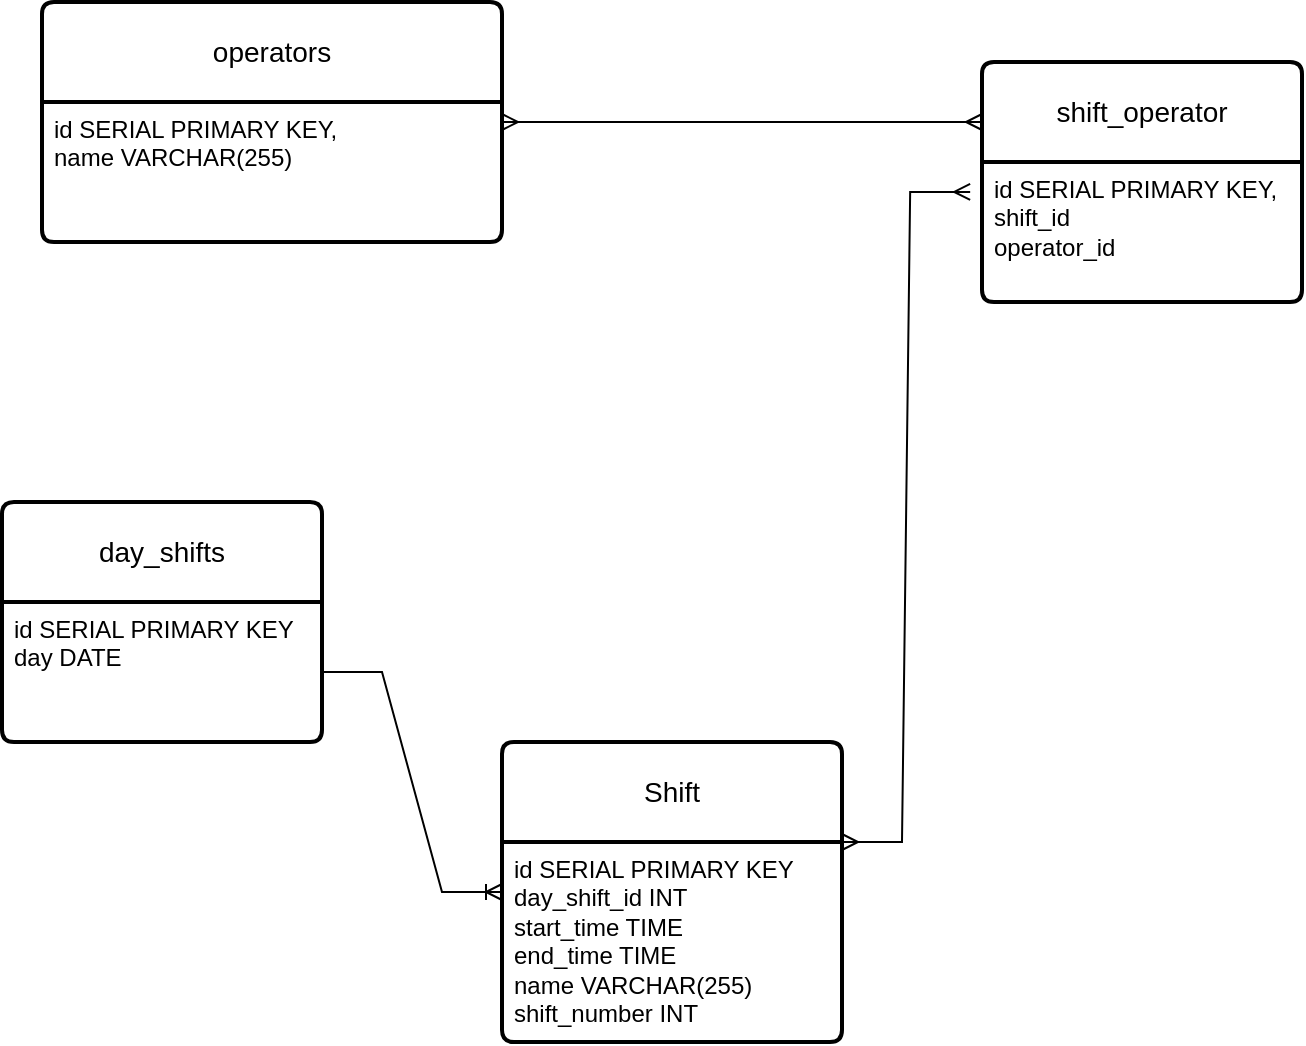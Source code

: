 <mxfile version="24.7.8">
  <diagram name="Page-1" id="4o19-rXjP2T5N_NXc4SS">
    <mxGraphModel dx="1114" dy="1836" grid="1" gridSize="10" guides="1" tooltips="1" connect="1" arrows="1" fold="1" page="1" pageScale="1" pageWidth="850" pageHeight="1100" math="0" shadow="0">
      <root>
        <mxCell id="0" />
        <mxCell id="1" parent="0" />
        <mxCell id="iH49PK5iZ4_QZWs5Mf1X-58" value="operators" style="swimlane;childLayout=stackLayout;horizontal=1;startSize=50;horizontalStack=0;rounded=1;fontSize=14;fontStyle=0;strokeWidth=2;resizeParent=0;resizeLast=1;shadow=0;dashed=0;align=center;arcSize=4;whiteSpace=wrap;html=1;" vertex="1" parent="1">
          <mxGeometry x="70" y="-770" width="230" height="120" as="geometry" />
        </mxCell>
        <mxCell id="iH49PK5iZ4_QZWs5Mf1X-59" value="&lt;div&gt;id SERIAL PRIMARY KEY,&lt;/div&gt;&lt;div&gt;name VARCHAR(255)&amp;nbsp;&lt;/div&gt;" style="align=left;strokeColor=none;fillColor=none;spacingLeft=4;fontSize=12;verticalAlign=top;resizable=0;rotatable=0;part=1;html=1;" vertex="1" parent="iH49PK5iZ4_QZWs5Mf1X-58">
          <mxGeometry y="50" width="230" height="70" as="geometry" />
        </mxCell>
        <mxCell id="iH49PK5iZ4_QZWs5Mf1X-61" value="day_shifts" style="swimlane;childLayout=stackLayout;horizontal=1;startSize=50;horizontalStack=0;rounded=1;fontSize=14;fontStyle=0;strokeWidth=2;resizeParent=0;resizeLast=1;shadow=0;dashed=0;align=center;arcSize=4;whiteSpace=wrap;html=1;" vertex="1" parent="1">
          <mxGeometry x="50" y="-520" width="160" height="120" as="geometry" />
        </mxCell>
        <mxCell id="iH49PK5iZ4_QZWs5Mf1X-62" value="id SERIAL PRIMARY KEY&lt;div&gt;day DATE&amp;nbsp;&lt;br&gt;&lt;/div&gt;" style="align=left;strokeColor=none;fillColor=none;spacingLeft=4;fontSize=12;verticalAlign=top;resizable=0;rotatable=0;part=1;html=1;" vertex="1" parent="iH49PK5iZ4_QZWs5Mf1X-61">
          <mxGeometry y="50" width="160" height="70" as="geometry" />
        </mxCell>
        <mxCell id="iH49PK5iZ4_QZWs5Mf1X-64" value="Shift" style="swimlane;childLayout=stackLayout;horizontal=1;startSize=50;horizontalStack=0;rounded=1;fontSize=14;fontStyle=0;strokeWidth=2;resizeParent=0;resizeLast=1;shadow=0;dashed=0;align=center;arcSize=4;whiteSpace=wrap;html=1;" vertex="1" parent="1">
          <mxGeometry x="300" y="-400" width="170" height="150" as="geometry" />
        </mxCell>
        <mxCell id="iH49PK5iZ4_QZWs5Mf1X-65" value="id SERIAL PRIMARY KEY&lt;div&gt;&lt;div&gt;day_shift_id INT&amp;nbsp;&lt;/div&gt;&lt;div&gt;start_time TIME&amp;nbsp;&lt;/div&gt;&lt;div&gt;end_time TIME&amp;nbsp;&lt;/div&gt;&lt;div&gt;name VARCHAR(255)&amp;nbsp;&lt;/div&gt;&lt;div&gt;shift_number INT&amp;nbsp;&lt;/div&gt;&lt;/div&gt;" style="align=left;strokeColor=none;fillColor=none;spacingLeft=4;fontSize=12;verticalAlign=top;resizable=0;rotatable=0;part=1;html=1;" vertex="1" parent="iH49PK5iZ4_QZWs5Mf1X-64">
          <mxGeometry y="50" width="170" height="100" as="geometry" />
        </mxCell>
        <mxCell id="iH49PK5iZ4_QZWs5Mf1X-70" value="shift_operator" style="swimlane;childLayout=stackLayout;horizontal=1;startSize=50;horizontalStack=0;rounded=1;fontSize=14;fontStyle=0;strokeWidth=2;resizeParent=0;resizeLast=1;shadow=0;dashed=0;align=center;arcSize=4;whiteSpace=wrap;html=1;" vertex="1" parent="1">
          <mxGeometry x="540" y="-740" width="160" height="120" as="geometry" />
        </mxCell>
        <mxCell id="iH49PK5iZ4_QZWs5Mf1X-71" value="&lt;div&gt;&lt;span style=&quot;background-color: initial;&quot;&gt;id SERIAL PRIMARY KEY,&lt;/span&gt;&lt;br&gt;&lt;/div&gt;shift_id&amp;nbsp;&lt;div&gt;operator_id&lt;br&gt;&lt;/div&gt;" style="align=left;strokeColor=none;fillColor=none;spacingLeft=4;fontSize=12;verticalAlign=top;resizable=0;rotatable=0;part=1;html=1;" vertex="1" parent="iH49PK5iZ4_QZWs5Mf1X-70">
          <mxGeometry y="50" width="160" height="70" as="geometry" />
        </mxCell>
        <mxCell id="iH49PK5iZ4_QZWs5Mf1X-73" value="" style="edgeStyle=entityRelationEdgeStyle;fontSize=12;html=1;endArrow=ERoneToMany;rounded=0;" edge="1" parent="1" source="iH49PK5iZ4_QZWs5Mf1X-62" target="iH49PK5iZ4_QZWs5Mf1X-64">
          <mxGeometry width="100" height="100" relative="1" as="geometry">
            <mxPoint x="270" y="-140" as="sourcePoint" />
            <mxPoint x="330" y="-410" as="targetPoint" />
            <Array as="points">
              <mxPoint x="600" y="-410" />
              <mxPoint x="330" y="-410" />
            </Array>
          </mxGeometry>
        </mxCell>
        <mxCell id="iH49PK5iZ4_QZWs5Mf1X-79" value="" style="edgeStyle=entityRelationEdgeStyle;fontSize=12;html=1;endArrow=ERmany;startArrow=ERmany;rounded=0;entryX=-0.037;entryY=0.214;entryDx=0;entryDy=0;entryPerimeter=0;exitX=1;exitY=0;exitDx=0;exitDy=0;" edge="1" parent="1" source="iH49PK5iZ4_QZWs5Mf1X-65" target="iH49PK5iZ4_QZWs5Mf1X-71">
          <mxGeometry width="100" height="100" relative="1" as="geometry">
            <mxPoint x="560" y="-360" as="sourcePoint" />
            <mxPoint x="660" y="-460" as="targetPoint" />
          </mxGeometry>
        </mxCell>
        <mxCell id="iH49PK5iZ4_QZWs5Mf1X-82" value="" style="edgeStyle=entityRelationEdgeStyle;fontSize=12;html=1;endArrow=ERmany;startArrow=ERmany;rounded=0;entryX=0;entryY=0.25;entryDx=0;entryDy=0;" edge="1" parent="1" source="iH49PK5iZ4_QZWs5Mf1X-58" target="iH49PK5iZ4_QZWs5Mf1X-70">
          <mxGeometry width="100" height="100" relative="1" as="geometry">
            <mxPoint x="360" y="-630" as="sourcePoint" />
            <mxPoint x="460" y="-730" as="targetPoint" />
          </mxGeometry>
        </mxCell>
      </root>
    </mxGraphModel>
  </diagram>
</mxfile>
